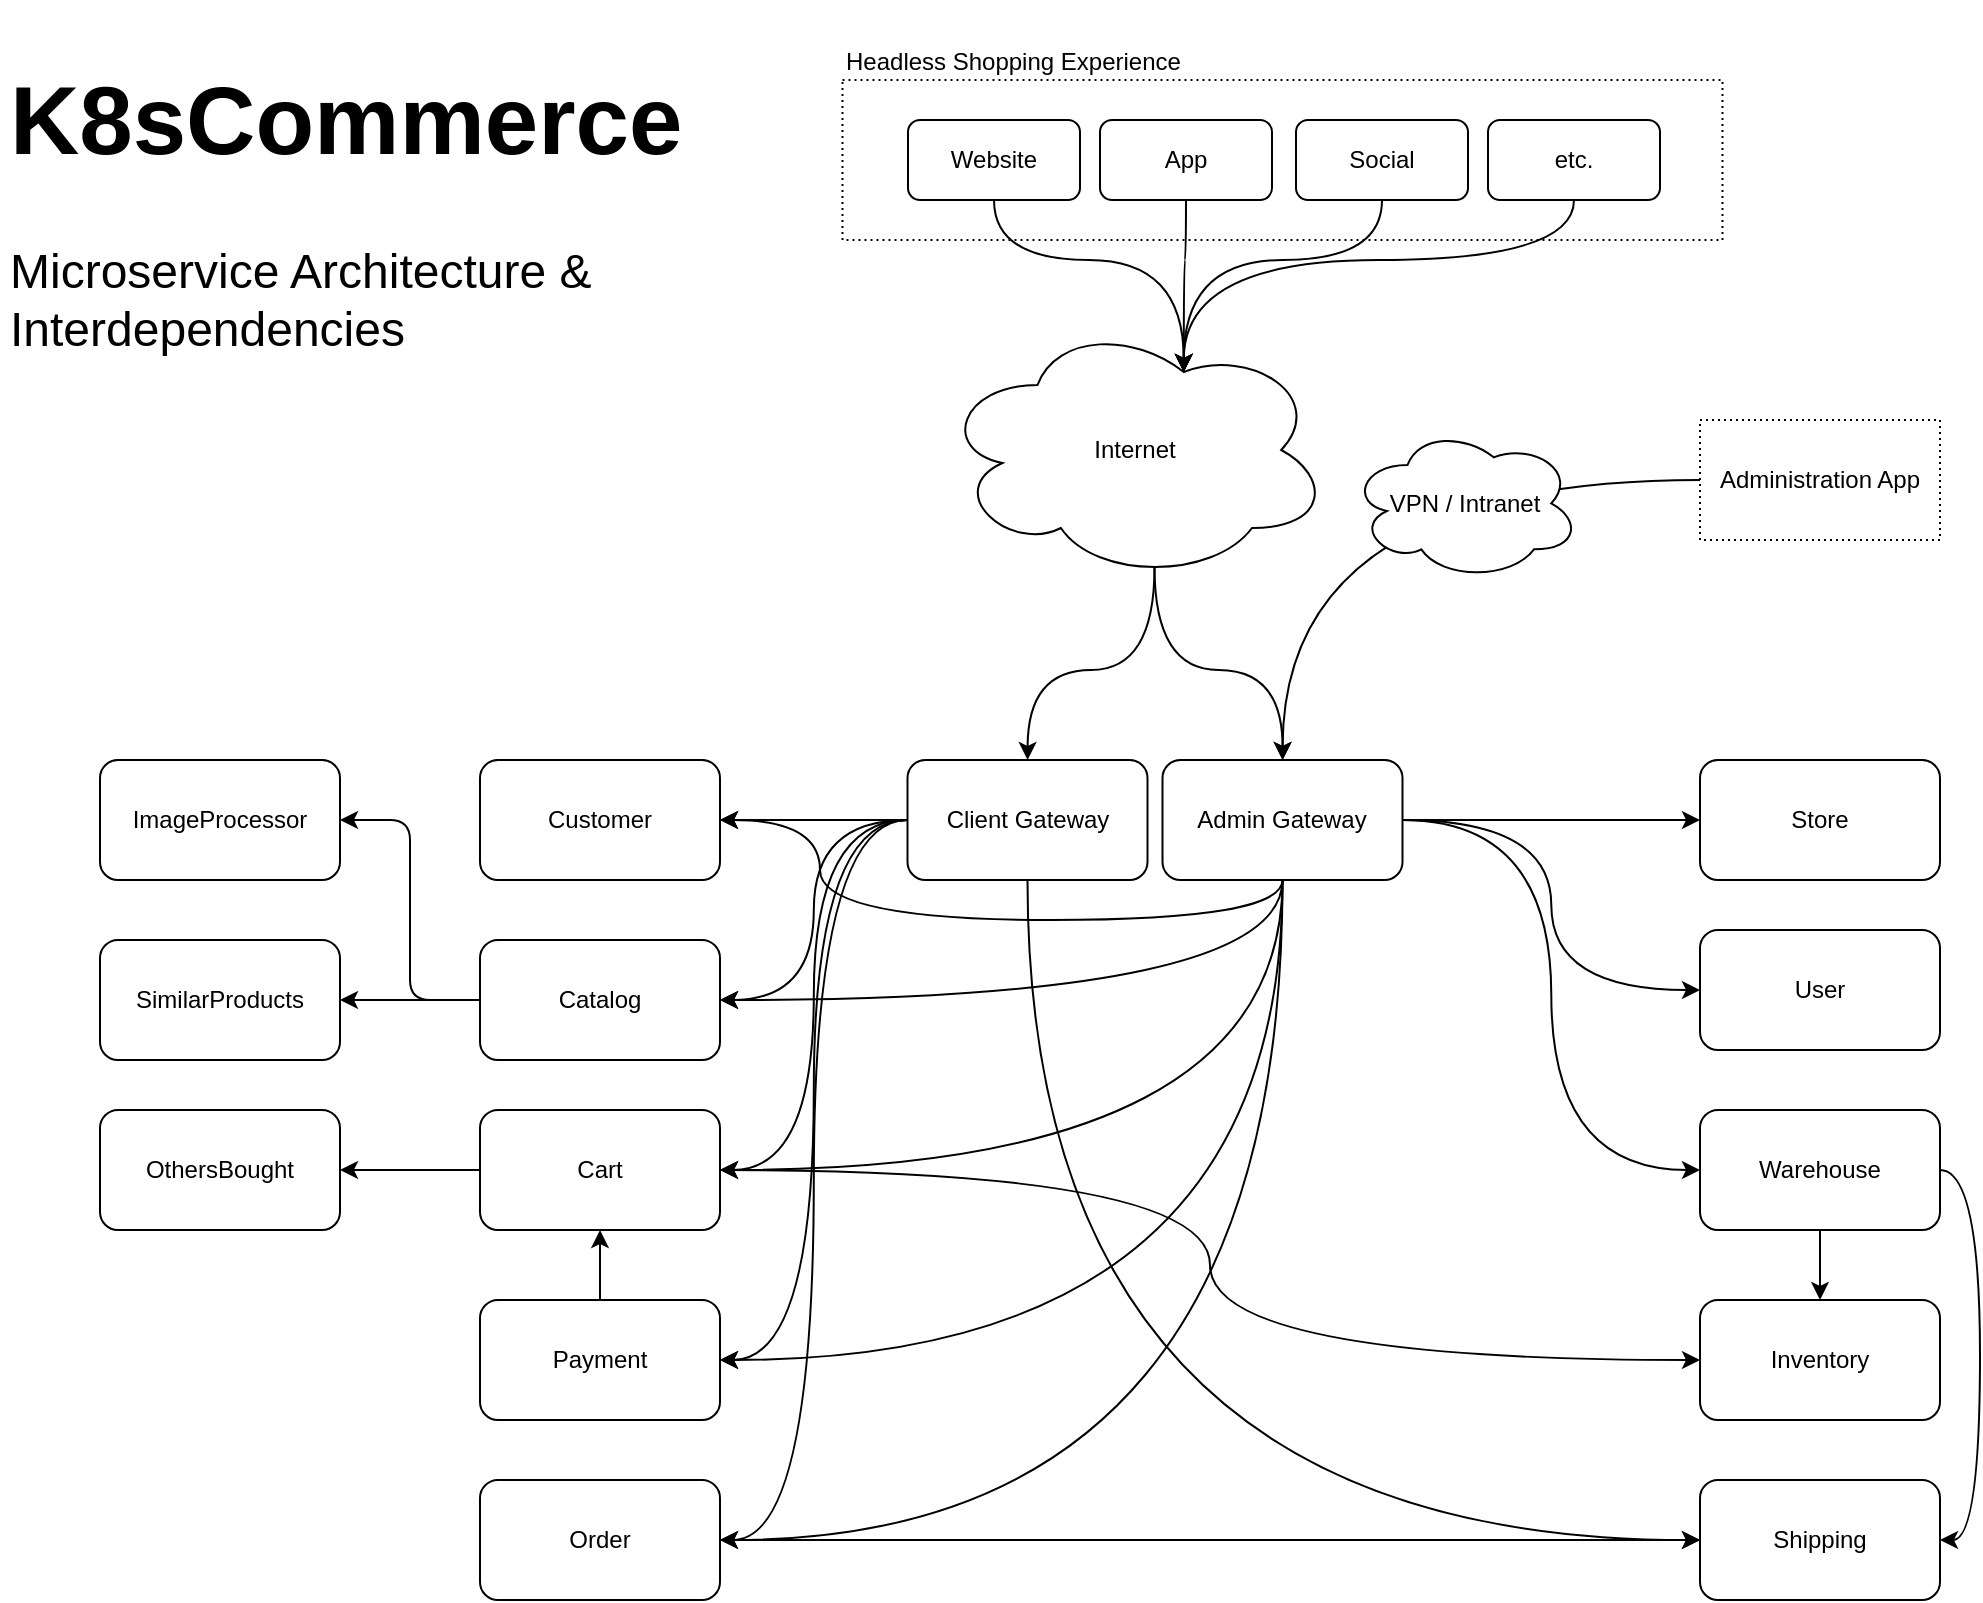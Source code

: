 <mxfile version="16.0.3" type="device"><diagram id="n2PtTuMPgU5_ytIdfK2R" name="Page-1"><mxGraphModel dx="1480" dy="927" grid="1" gridSize="10" guides="1" tooltips="1" connect="1" arrows="1" fold="1" page="1" pageScale="1" pageWidth="1100" pageHeight="850" math="0" shadow="0"><root><mxCell id="0"/><mxCell id="1" parent="0"/><mxCell id="LZaPYS1wsYShbYbUkvOJ-94" value="&lt;span style=&quot;&quot;&gt;Headless Shopping Experience&lt;/span&gt;" style="whiteSpace=wrap;html=1;rounded=0;dashed=1;dashPattern=1 2;fontSize=12;fillColor=none;align=left;labelPosition=center;verticalLabelPosition=top;verticalAlign=bottom;textDirection=ltr;horizontal=1;" vertex="1" parent="1"><mxGeometry x="451.25" y="40" width="440" height="80" as="geometry"/></mxCell><mxCell id="LZaPYS1wsYShbYbUkvOJ-48" style="edgeStyle=orthogonalEdgeStyle;rounded=1;orthogonalLoop=1;jettySize=auto;html=1;curved=1;" edge="1" parent="1" source="LZaPYS1wsYShbYbUkvOJ-1" target="LZaPYS1wsYShbYbUkvOJ-10"><mxGeometry relative="1" as="geometry"/></mxCell><mxCell id="LZaPYS1wsYShbYbUkvOJ-50" style="edgeStyle=orthogonalEdgeStyle;rounded=1;orthogonalLoop=1;jettySize=auto;html=1;entryX=1;entryY=0.5;entryDx=0;entryDy=0;curved=1;" edge="1" parent="1" source="LZaPYS1wsYShbYbUkvOJ-1" target="LZaPYS1wsYShbYbUkvOJ-7"><mxGeometry relative="1" as="geometry"/></mxCell><mxCell id="LZaPYS1wsYShbYbUkvOJ-51" style="edgeStyle=orthogonalEdgeStyle;rounded=1;orthogonalLoop=1;jettySize=auto;html=1;entryX=1;entryY=0.5;entryDx=0;entryDy=0;curved=1;" edge="1" parent="1" source="LZaPYS1wsYShbYbUkvOJ-1" target="LZaPYS1wsYShbYbUkvOJ-8"><mxGeometry relative="1" as="geometry"/></mxCell><mxCell id="LZaPYS1wsYShbYbUkvOJ-53" style="edgeStyle=orthogonalEdgeStyle;rounded=1;orthogonalLoop=1;jettySize=auto;html=1;entryX=1;entryY=0.5;entryDx=0;entryDy=0;curved=1;" edge="1" parent="1" source="LZaPYS1wsYShbYbUkvOJ-1" target="LZaPYS1wsYShbYbUkvOJ-13"><mxGeometry relative="1" as="geometry"/></mxCell><mxCell id="LZaPYS1wsYShbYbUkvOJ-64" style="edgeStyle=orthogonalEdgeStyle;rounded=1;orthogonalLoop=1;jettySize=auto;html=1;entryX=1;entryY=0.5;entryDx=0;entryDy=0;curved=1;" edge="1" parent="1" source="LZaPYS1wsYShbYbUkvOJ-1" target="LZaPYS1wsYShbYbUkvOJ-63"><mxGeometry relative="1" as="geometry"/></mxCell><mxCell id="LZaPYS1wsYShbYbUkvOJ-66" style="edgeStyle=orthogonalEdgeStyle;rounded=1;orthogonalLoop=1;jettySize=auto;html=1;entryX=0;entryY=0.5;entryDx=0;entryDy=0;exitX=0.5;exitY=1;exitDx=0;exitDy=0;curved=1;" edge="1" parent="1" source="LZaPYS1wsYShbYbUkvOJ-1" target="LZaPYS1wsYShbYbUkvOJ-14"><mxGeometry relative="1" as="geometry"/></mxCell><mxCell id="LZaPYS1wsYShbYbUkvOJ-1" value="Client Gateway" style="rounded=1;whiteSpace=wrap;html=1;" vertex="1" parent="1"><mxGeometry x="483.75" y="380" width="120" height="60" as="geometry"/></mxCell><mxCell id="LZaPYS1wsYShbYbUkvOJ-4" style="edgeStyle=orthogonalEdgeStyle;orthogonalLoop=1;jettySize=auto;html=1;rounded=1;curved=1;exitX=0.55;exitY=0.95;exitDx=0;exitDy=0;exitPerimeter=0;" edge="1" parent="1" source="LZaPYS1wsYShbYbUkvOJ-2" target="LZaPYS1wsYShbYbUkvOJ-1"><mxGeometry relative="1" as="geometry"/></mxCell><mxCell id="LZaPYS1wsYShbYbUkvOJ-5" style="edgeStyle=orthogonalEdgeStyle;orthogonalLoop=1;jettySize=auto;html=1;rounded=1;curved=1;exitX=0.55;exitY=0.95;exitDx=0;exitDy=0;exitPerimeter=0;" edge="1" parent="1" source="LZaPYS1wsYShbYbUkvOJ-2" target="LZaPYS1wsYShbYbUkvOJ-3"><mxGeometry relative="1" as="geometry"><mxPoint x="855" y="360" as="targetPoint"/></mxGeometry></mxCell><mxCell id="LZaPYS1wsYShbYbUkvOJ-2" value="Internet" style="ellipse;shape=cloud;whiteSpace=wrap;html=1;rounded=1;" vertex="1" parent="1"><mxGeometry x="500" y="160" width="195" height="130" as="geometry"/></mxCell><mxCell id="LZaPYS1wsYShbYbUkvOJ-57" style="edgeStyle=orthogonalEdgeStyle;rounded=1;orthogonalLoop=1;jettySize=auto;html=1;curved=1;" edge="1" parent="1" source="LZaPYS1wsYShbYbUkvOJ-3" target="LZaPYS1wsYShbYbUkvOJ-16"><mxGeometry relative="1" as="geometry"/></mxCell><mxCell id="LZaPYS1wsYShbYbUkvOJ-58" style="edgeStyle=orthogonalEdgeStyle;rounded=1;orthogonalLoop=1;jettySize=auto;html=1;entryX=0;entryY=0.5;entryDx=0;entryDy=0;curved=1;" edge="1" parent="1" source="LZaPYS1wsYShbYbUkvOJ-3" target="LZaPYS1wsYShbYbUkvOJ-17"><mxGeometry relative="1" as="geometry"/></mxCell><mxCell id="LZaPYS1wsYShbYbUkvOJ-59" style="edgeStyle=orthogonalEdgeStyle;rounded=1;orthogonalLoop=1;jettySize=auto;html=1;entryX=0;entryY=0.5;entryDx=0;entryDy=0;curved=1;" edge="1" parent="1" source="LZaPYS1wsYShbYbUkvOJ-3" target="LZaPYS1wsYShbYbUkvOJ-18"><mxGeometry relative="1" as="geometry"/></mxCell><mxCell id="LZaPYS1wsYShbYbUkvOJ-67" style="edgeStyle=orthogonalEdgeStyle;curved=1;rounded=1;orthogonalLoop=1;jettySize=auto;html=1;entryX=1;entryY=0.5;entryDx=0;entryDy=0;exitX=0.5;exitY=1;exitDx=0;exitDy=0;" edge="1" parent="1" source="LZaPYS1wsYShbYbUkvOJ-3" target="LZaPYS1wsYShbYbUkvOJ-63"><mxGeometry relative="1" as="geometry"/></mxCell><mxCell id="LZaPYS1wsYShbYbUkvOJ-78" style="edgeStyle=orthogonalEdgeStyle;curved=1;rounded=1;orthogonalLoop=1;jettySize=auto;html=1;entryX=1;entryY=0.5;entryDx=0;entryDy=0;fontSize=12;exitX=0.5;exitY=1;exitDx=0;exitDy=0;" edge="1" parent="1" source="LZaPYS1wsYShbYbUkvOJ-3" target="LZaPYS1wsYShbYbUkvOJ-8"><mxGeometry relative="1" as="geometry"/></mxCell><mxCell id="LZaPYS1wsYShbYbUkvOJ-79" style="edgeStyle=orthogonalEdgeStyle;curved=1;rounded=1;orthogonalLoop=1;jettySize=auto;html=1;entryX=1;entryY=0.5;entryDx=0;entryDy=0;fontSize=12;exitX=0.5;exitY=1;exitDx=0;exitDy=0;" edge="1" parent="1" source="LZaPYS1wsYShbYbUkvOJ-3" target="LZaPYS1wsYShbYbUkvOJ-7"><mxGeometry relative="1" as="geometry"/></mxCell><mxCell id="LZaPYS1wsYShbYbUkvOJ-80" style="edgeStyle=orthogonalEdgeStyle;curved=1;rounded=1;orthogonalLoop=1;jettySize=auto;html=1;entryX=1;entryY=0.5;entryDx=0;entryDy=0;fontSize=12;exitX=0.5;exitY=1;exitDx=0;exitDy=0;" edge="1" parent="1" source="LZaPYS1wsYShbYbUkvOJ-3" target="LZaPYS1wsYShbYbUkvOJ-10"><mxGeometry relative="1" as="geometry"><Array as="points"><mxPoint x="671" y="460"/><mxPoint x="440" y="460"/><mxPoint x="440" y="410"/></Array></mxGeometry></mxCell><mxCell id="LZaPYS1wsYShbYbUkvOJ-81" style="edgeStyle=orthogonalEdgeStyle;curved=1;rounded=1;orthogonalLoop=1;jettySize=auto;html=1;exitX=0.5;exitY=1;exitDx=0;exitDy=0;fontSize=12;entryX=1;entryY=0.5;entryDx=0;entryDy=0;" edge="1" parent="1" source="LZaPYS1wsYShbYbUkvOJ-3" target="LZaPYS1wsYShbYbUkvOJ-13"><mxGeometry relative="1" as="geometry"><mxPoint x="671.429" y="450" as="targetPoint"/></mxGeometry></mxCell><mxCell id="LZaPYS1wsYShbYbUkvOJ-3" value="Admin Gateway" style="rounded=1;whiteSpace=wrap;html=1;" vertex="1" parent="1"><mxGeometry x="611.25" y="380" width="120" height="60" as="geometry"/></mxCell><mxCell id="LZaPYS1wsYShbYbUkvOJ-41" style="edgeStyle=orthogonalEdgeStyle;rounded=1;orthogonalLoop=1;jettySize=auto;html=1;curved=1;" edge="1" parent="1" source="LZaPYS1wsYShbYbUkvOJ-7" target="LZaPYS1wsYShbYbUkvOJ-15"><mxGeometry relative="1" as="geometry"/></mxCell><mxCell id="LZaPYS1wsYShbYbUkvOJ-103" style="edgeStyle=orthogonalEdgeStyle;curved=0;rounded=1;sketch=0;jumpStyle=none;orthogonalLoop=1;jettySize=auto;html=1;entryX=1;entryY=0.5;entryDx=0;entryDy=0;" edge="1" parent="1" source="LZaPYS1wsYShbYbUkvOJ-7" target="LZaPYS1wsYShbYbUkvOJ-101"><mxGeometry relative="1" as="geometry"/></mxCell><mxCell id="LZaPYS1wsYShbYbUkvOJ-7" value="Catalog" style="rounded=1;whiteSpace=wrap;html=1;" vertex="1" parent="1"><mxGeometry x="270" y="470" width="120" height="60" as="geometry"/></mxCell><mxCell id="LZaPYS1wsYShbYbUkvOJ-10" value="Customer" style="rounded=1;whiteSpace=wrap;html=1;" vertex="1" parent="1"><mxGeometry x="270" y="380" width="120" height="60" as="geometry"/></mxCell><mxCell id="LZaPYS1wsYShbYbUkvOJ-11" value="Inventory" style="rounded=1;whiteSpace=wrap;html=1;" vertex="1" parent="1"><mxGeometry x="880" y="650" width="120" height="60" as="geometry"/></mxCell><mxCell id="LZaPYS1wsYShbYbUkvOJ-12" value="OthersBought" style="rounded=1;whiteSpace=wrap;html=1;" vertex="1" parent="1"><mxGeometry x="80" y="555" width="120" height="60" as="geometry"/></mxCell><mxCell id="LZaPYS1wsYShbYbUkvOJ-52" style="edgeStyle=orthogonalEdgeStyle;rounded=1;orthogonalLoop=1;jettySize=auto;html=1;curved=1;" edge="1" parent="1" source="LZaPYS1wsYShbYbUkvOJ-13" target="LZaPYS1wsYShbYbUkvOJ-8"><mxGeometry relative="1" as="geometry"/></mxCell><mxCell id="LZaPYS1wsYShbYbUkvOJ-13" value="Payment" style="rounded=1;whiteSpace=wrap;html=1;" vertex="1" parent="1"><mxGeometry x="270" y="650" width="120" height="60" as="geometry"/></mxCell><mxCell id="LZaPYS1wsYShbYbUkvOJ-14" value="Shipping" style="rounded=1;whiteSpace=wrap;html=1;" vertex="1" parent="1"><mxGeometry x="880" y="740" width="120" height="60" as="geometry"/></mxCell><mxCell id="LZaPYS1wsYShbYbUkvOJ-15" value="SimilarProducts" style="rounded=1;whiteSpace=wrap;html=1;" vertex="1" parent="1"><mxGeometry x="80" y="470" width="120" height="60" as="geometry"/></mxCell><mxCell id="LZaPYS1wsYShbYbUkvOJ-16" value="Store" style="rounded=1;whiteSpace=wrap;html=1;" vertex="1" parent="1"><mxGeometry x="880" y="380" width="120" height="60" as="geometry"/></mxCell><mxCell id="LZaPYS1wsYShbYbUkvOJ-17" value="User" style="rounded=1;whiteSpace=wrap;html=1;" vertex="1" parent="1"><mxGeometry x="880" y="465" width="120" height="60" as="geometry"/></mxCell><mxCell id="LZaPYS1wsYShbYbUkvOJ-61" value="" style="edgeStyle=orthogonalEdgeStyle;rounded=1;orthogonalLoop=1;jettySize=auto;html=1;curved=1;" edge="1" parent="1" source="LZaPYS1wsYShbYbUkvOJ-18" target="LZaPYS1wsYShbYbUkvOJ-11"><mxGeometry relative="1" as="geometry"/></mxCell><mxCell id="LZaPYS1wsYShbYbUkvOJ-62" style="edgeStyle=orthogonalEdgeStyle;rounded=1;orthogonalLoop=1;jettySize=auto;html=1;entryX=1;entryY=0.5;entryDx=0;entryDy=0;exitX=1;exitY=0.5;exitDx=0;exitDy=0;curved=1;" edge="1" parent="1" source="LZaPYS1wsYShbYbUkvOJ-18" target="LZaPYS1wsYShbYbUkvOJ-14"><mxGeometry relative="1" as="geometry"/></mxCell><mxCell id="LZaPYS1wsYShbYbUkvOJ-18" value="Warehouse" style="rounded=1;whiteSpace=wrap;html=1;" vertex="1" parent="1"><mxGeometry x="880" y="555" width="120" height="60" as="geometry"/></mxCell><mxCell id="LZaPYS1wsYShbYbUkvOJ-40" style="edgeStyle=orthogonalEdgeStyle;rounded=1;orthogonalLoop=1;jettySize=auto;html=1;curved=1;" edge="1" parent="1" source="LZaPYS1wsYShbYbUkvOJ-8" target="LZaPYS1wsYShbYbUkvOJ-12"><mxGeometry relative="1" as="geometry"/></mxCell><mxCell id="LZaPYS1wsYShbYbUkvOJ-60" style="edgeStyle=orthogonalEdgeStyle;rounded=1;orthogonalLoop=1;jettySize=auto;html=1;entryX=0;entryY=0.5;entryDx=0;entryDy=0;curved=1;" edge="1" parent="1" source="LZaPYS1wsYShbYbUkvOJ-8" target="LZaPYS1wsYShbYbUkvOJ-11"><mxGeometry relative="1" as="geometry"/></mxCell><mxCell id="LZaPYS1wsYShbYbUkvOJ-8" value="Cart" style="rounded=1;whiteSpace=wrap;html=1;" vertex="1" parent="1"><mxGeometry x="270" y="555" width="120" height="60" as="geometry"/></mxCell><mxCell id="LZaPYS1wsYShbYbUkvOJ-65" style="edgeStyle=orthogonalEdgeStyle;rounded=1;orthogonalLoop=1;jettySize=auto;html=1;entryX=0;entryY=0.5;entryDx=0;entryDy=0;curved=1;" edge="1" parent="1" source="LZaPYS1wsYShbYbUkvOJ-63" target="LZaPYS1wsYShbYbUkvOJ-14"><mxGeometry relative="1" as="geometry"/></mxCell><mxCell id="LZaPYS1wsYShbYbUkvOJ-63" value="Order" style="rounded=1;whiteSpace=wrap;html=1;" vertex="1" parent="1"><mxGeometry x="270" y="740" width="120" height="60" as="geometry"/></mxCell><mxCell id="LZaPYS1wsYShbYbUkvOJ-70" value="&lt;h1&gt;K8sCommerce&lt;/h1&gt;&lt;p&gt;Microservice Architecture &amp;amp; Interdependencies&lt;/p&gt;" style="text;html=1;strokeColor=none;fillColor=none;spacing=5;spacingTop=-20;whiteSpace=wrap;overflow=hidden;rounded=0;fontSize=24;" vertex="1" parent="1"><mxGeometry x="30" y="10" width="350" height="180" as="geometry"/></mxCell><mxCell id="LZaPYS1wsYShbYbUkvOJ-83" style="edgeStyle=orthogonalEdgeStyle;curved=1;rounded=1;orthogonalLoop=1;jettySize=auto;html=1;fontSize=12;entryX=0.625;entryY=0.2;entryDx=0;entryDy=0;entryPerimeter=0;" edge="1" parent="1" source="LZaPYS1wsYShbYbUkvOJ-72" target="LZaPYS1wsYShbYbUkvOJ-2"><mxGeometry relative="1" as="geometry"/></mxCell><mxCell id="LZaPYS1wsYShbYbUkvOJ-72" value="Website" style="rounded=1;whiteSpace=wrap;html=1;labelBackgroundColor=none;fontSize=12;" vertex="1" parent="1"><mxGeometry x="484" y="60" width="86" height="40" as="geometry"/></mxCell><mxCell id="LZaPYS1wsYShbYbUkvOJ-98" style="edgeStyle=orthogonalEdgeStyle;curved=1;rounded=1;orthogonalLoop=1;jettySize=auto;html=1;entryX=0.625;entryY=0.2;entryDx=0;entryDy=0;entryPerimeter=0;fontSize=12;" edge="1" parent="1" source="LZaPYS1wsYShbYbUkvOJ-73" target="LZaPYS1wsYShbYbUkvOJ-2"><mxGeometry relative="1" as="geometry"/></mxCell><mxCell id="LZaPYS1wsYShbYbUkvOJ-73" value="App" style="rounded=1;whiteSpace=wrap;html=1;labelBackgroundColor=none;fontSize=12;" vertex="1" parent="1"><mxGeometry x="580" y="60" width="86" height="40" as="geometry"/></mxCell><mxCell id="LZaPYS1wsYShbYbUkvOJ-99" style="edgeStyle=orthogonalEdgeStyle;curved=1;rounded=1;orthogonalLoop=1;jettySize=auto;html=1;entryX=0.625;entryY=0.2;entryDx=0;entryDy=0;entryPerimeter=0;fontSize=12;" edge="1" parent="1" source="LZaPYS1wsYShbYbUkvOJ-74" target="LZaPYS1wsYShbYbUkvOJ-2"><mxGeometry relative="1" as="geometry"/></mxCell><mxCell id="LZaPYS1wsYShbYbUkvOJ-74" value="Social" style="rounded=1;whiteSpace=wrap;html=1;labelBackgroundColor=none;fontSize=12;" vertex="1" parent="1"><mxGeometry x="678" y="60" width="86" height="40" as="geometry"/></mxCell><mxCell id="LZaPYS1wsYShbYbUkvOJ-88" style="edgeStyle=orthogonalEdgeStyle;curved=1;rounded=1;orthogonalLoop=1;jettySize=auto;html=1;fontSize=12;exitX=0.5;exitY=1;exitDx=0;exitDy=0;entryX=0.625;entryY=0.2;entryDx=0;entryDy=0;entryPerimeter=0;" edge="1" parent="1" source="LZaPYS1wsYShbYbUkvOJ-75" target="LZaPYS1wsYShbYbUkvOJ-2"><mxGeometry relative="1" as="geometry"/></mxCell><mxCell id="LZaPYS1wsYShbYbUkvOJ-75" value="etc." style="rounded=1;whiteSpace=wrap;html=1;labelBackgroundColor=none;fontSize=12;" vertex="1" parent="1"><mxGeometry x="774" y="60" width="86" height="40" as="geometry"/></mxCell><mxCell id="LZaPYS1wsYShbYbUkvOJ-92" style="edgeStyle=orthogonalEdgeStyle;curved=1;rounded=1;orthogonalLoop=1;jettySize=auto;html=1;fontSize=12;" edge="1" parent="1" source="LZaPYS1wsYShbYbUkvOJ-91" target="LZaPYS1wsYShbYbUkvOJ-3"><mxGeometry relative="1" as="geometry"/></mxCell><mxCell id="LZaPYS1wsYShbYbUkvOJ-91" value="Administration App" style="rounded=0;whiteSpace=wrap;html=1;dashed=1;dashPattern=1 2;labelBackgroundColor=none;fontSize=12;fillColor=none;" vertex="1" parent="1"><mxGeometry x="880" y="210" width="120" height="60" as="geometry"/></mxCell><mxCell id="LZaPYS1wsYShbYbUkvOJ-95" value="VPN / Intranet" style="ellipse;shape=cloud;whiteSpace=wrap;html=1;rounded=1;" vertex="1" parent="1"><mxGeometry x="705" y="213.33" width="115" height="76.67" as="geometry"/></mxCell><mxCell id="LZaPYS1wsYShbYbUkvOJ-101" value="ImageProcessor" style="rounded=1;whiteSpace=wrap;html=1;" vertex="1" parent="1"><mxGeometry x="80" y="380" width="120" height="60" as="geometry"/></mxCell></root></mxGraphModel></diagram></mxfile>